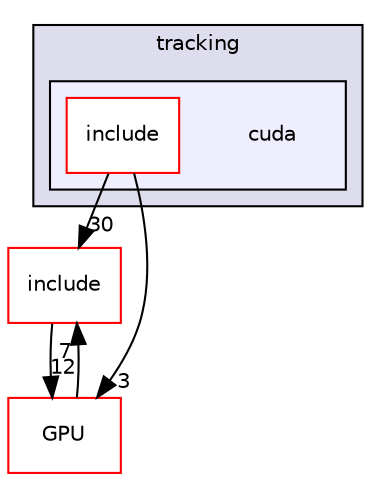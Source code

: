 digraph "/home/travis/build/AliceO2Group/AliceO2/Detectors/ITSMFT/ITS/tracking/cuda" {
  bgcolor=transparent;
  compound=true
  node [ fontsize="10", fontname="Helvetica"];
  edge [ labelfontsize="10", labelfontname="Helvetica"];
  subgraph clusterdir_beaad5fa58c175f2fa05fab7e2ac7ba4 {
    graph [ bgcolor="#ddddee", pencolor="black", label="tracking" fontname="Helvetica", fontsize="10", URL="dir_beaad5fa58c175f2fa05fab7e2ac7ba4.html"]
  subgraph clusterdir_137c8287a1d8b04d8ba0df0480706c08 {
    graph [ bgcolor="#eeeeff", pencolor="black", label="" URL="dir_137c8287a1d8b04d8ba0df0480706c08.html"];
    dir_137c8287a1d8b04d8ba0df0480706c08 [shape=plaintext label="cuda"];
    dir_bccd31a20802342bc472d5c92186a3f8 [shape=box label="include" color="red" fillcolor="white" style="filled" URL="dir_bccd31a20802342bc472d5c92186a3f8.html"];
  }
  }
  dir_6ff49626c189e19df9a205eb87521670 [shape=box label="include" color="red" URL="dir_6ff49626c189e19df9a205eb87521670.html"];
  dir_f511f1e9c03c071966ae594f00bbc5e0 [shape=box label="GPU" color="red" URL="dir_f511f1e9c03c071966ae594f00bbc5e0.html"];
  dir_bccd31a20802342bc472d5c92186a3f8->dir_6ff49626c189e19df9a205eb87521670 [headlabel="30", labeldistance=1.5 headhref="dir_000057_000126.html"];
  dir_bccd31a20802342bc472d5c92186a3f8->dir_f511f1e9c03c071966ae594f00bbc5e0 [headlabel="3", labeldistance=1.5 headhref="dir_000057_000758.html"];
  dir_6ff49626c189e19df9a205eb87521670->dir_f511f1e9c03c071966ae594f00bbc5e0 [headlabel="12", labeldistance=1.5 headhref="dir_000126_000758.html"];
  dir_f511f1e9c03c071966ae594f00bbc5e0->dir_6ff49626c189e19df9a205eb87521670 [headlabel="7", labeldistance=1.5 headhref="dir_000758_000126.html"];
}
